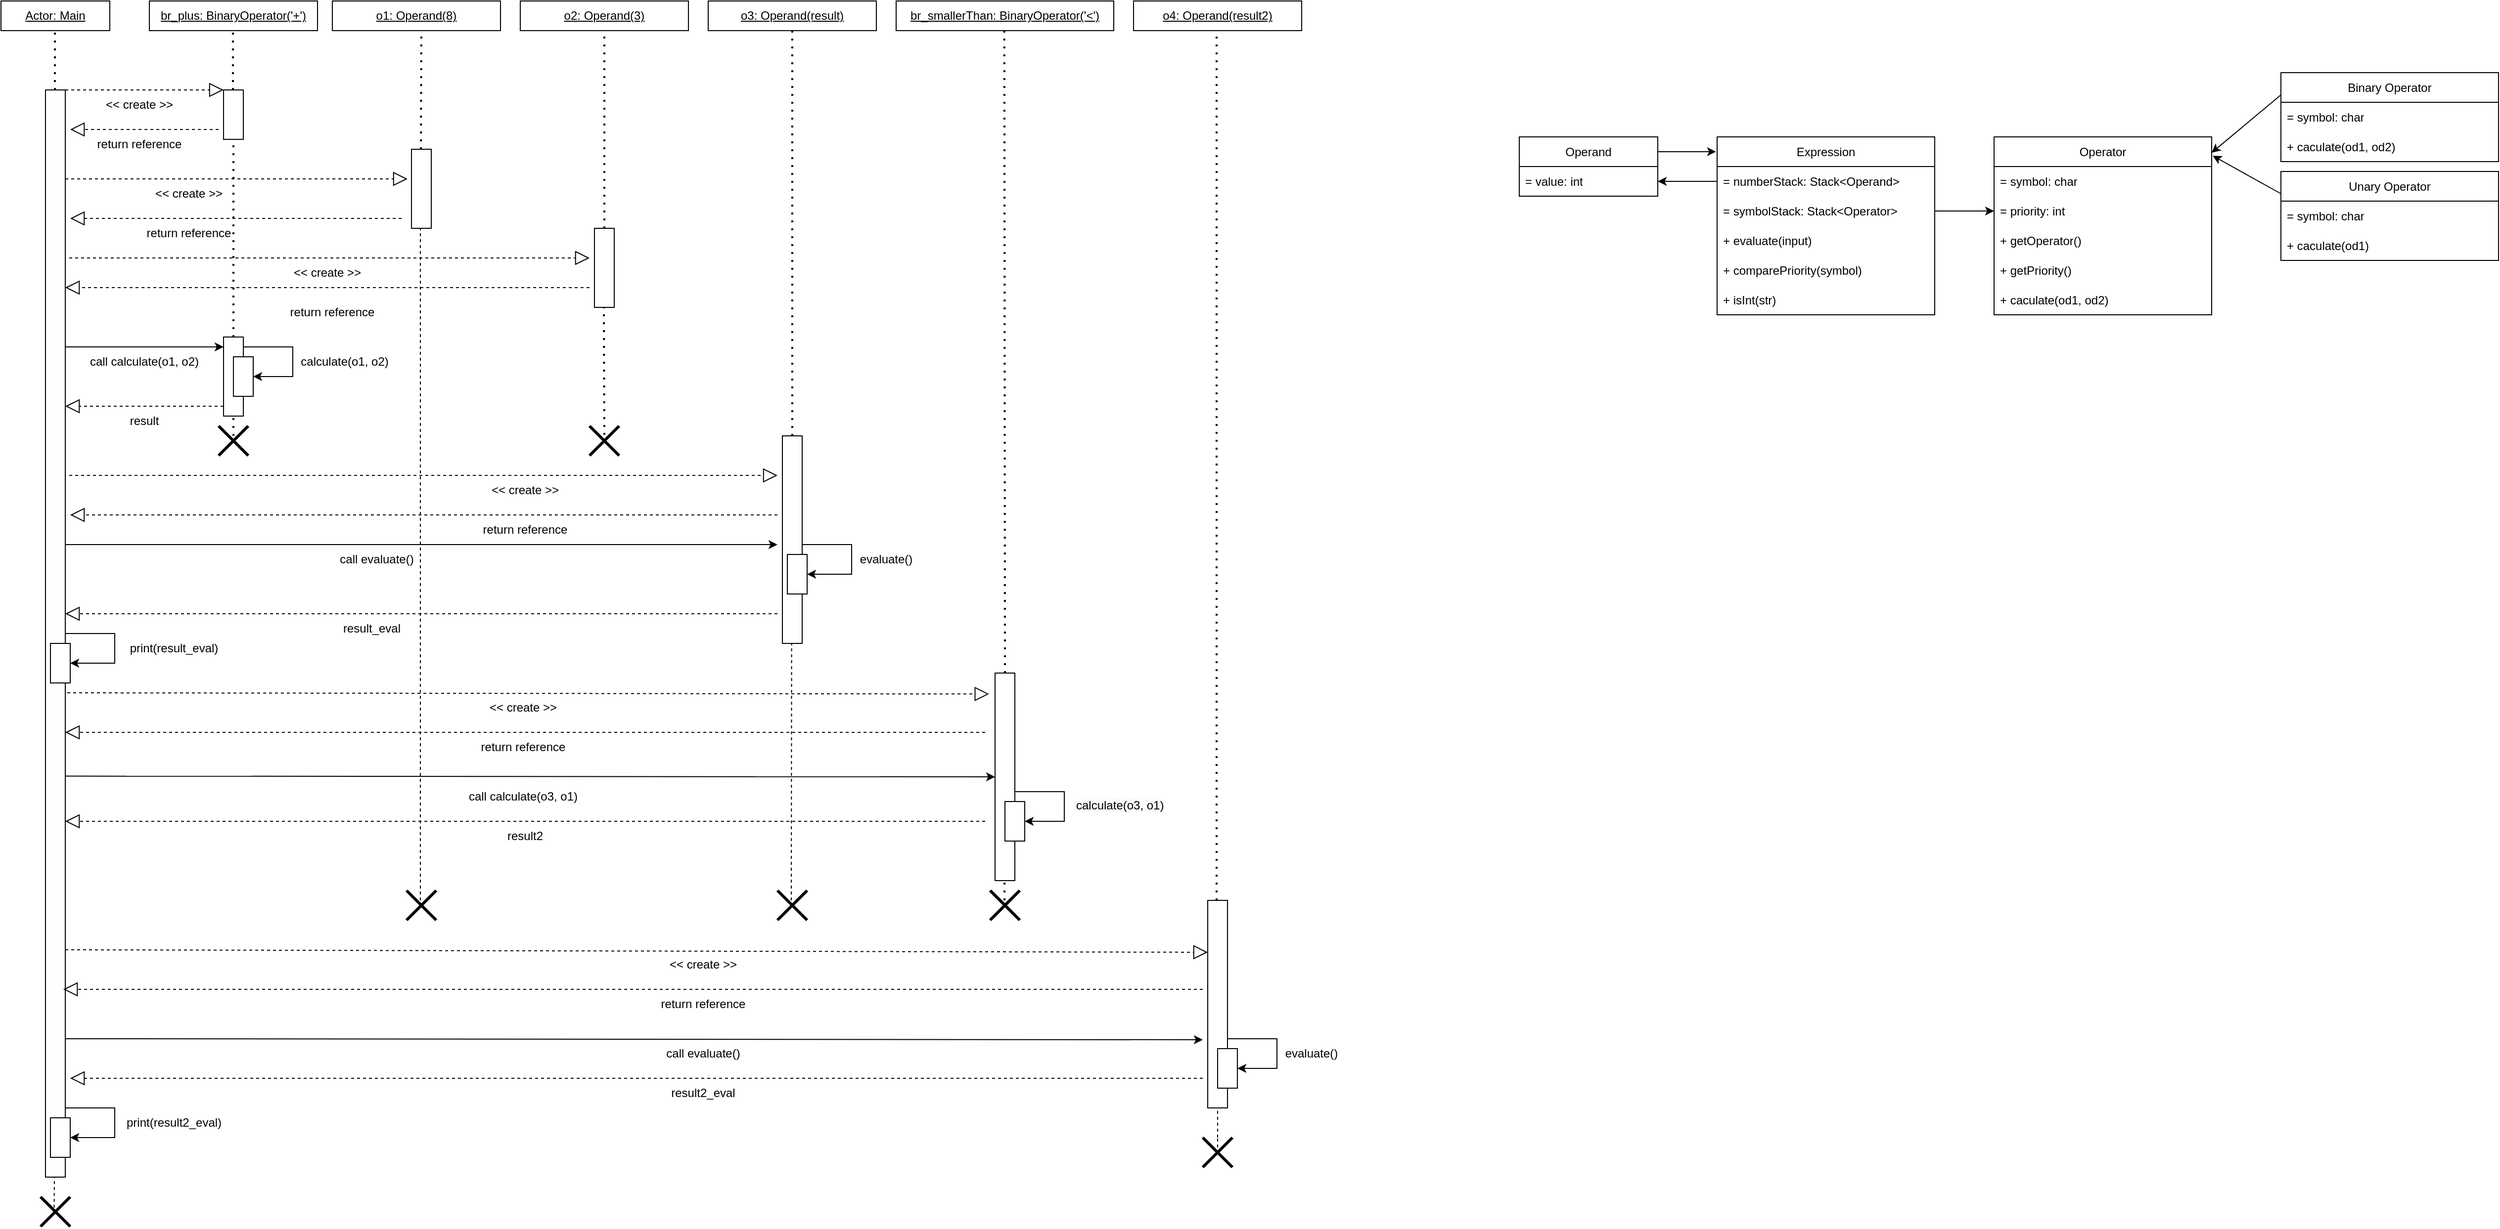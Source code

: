<mxfile version="24.0.7" type="github">
  <diagram name="Page-1" id="vXKkPyih3UfHTyLI20uD">
    <mxGraphModel dx="1468" dy="985" grid="1" gridSize="10" guides="1" tooltips="1" connect="1" arrows="1" fold="1" page="1" pageScale="1" pageWidth="850" pageHeight="1100" math="0" shadow="0">
      <root>
        <mxCell id="0" />
        <mxCell id="1" parent="0" />
        <mxCell id="mRo3J8Dy_MVgOtisb3jq-1" value="" style="rounded=0;whiteSpace=wrap;html=1;" parent="1" vertex="1">
          <mxGeometry x="90" y="190" width="20" height="1100" as="geometry" />
        </mxCell>
        <mxCell id="mRo3J8Dy_MVgOtisb3jq-2" value="" style="endArrow=block;dashed=1;endFill=0;endSize=12;html=1;rounded=0;" parent="1" edge="1">
          <mxGeometry width="160" relative="1" as="geometry">
            <mxPoint x="110" y="190" as="sourcePoint" />
            <mxPoint x="270" y="190" as="targetPoint" />
          </mxGeometry>
        </mxCell>
        <mxCell id="mRo3J8Dy_MVgOtisb3jq-3" value="&amp;lt;&amp;lt; create &amp;gt;&amp;gt;" style="text;html=1;align=center;verticalAlign=middle;whiteSpace=wrap;rounded=0;" parent="1" vertex="1">
          <mxGeometry x="140" y="190" width="90" height="30" as="geometry" />
        </mxCell>
        <mxCell id="mRo3J8Dy_MVgOtisb3jq-4" value="" style="rounded=0;whiteSpace=wrap;html=1;" parent="1" vertex="1">
          <mxGeometry x="270" y="190" width="20" height="50" as="geometry" />
        </mxCell>
        <mxCell id="mRo3J8Dy_MVgOtisb3jq-5" value="" style="endArrow=none;dashed=1;html=1;dashPattern=1 3;strokeWidth=2;rounded=0;" parent="1" edge="1">
          <mxGeometry width="50" height="50" relative="1" as="geometry">
            <mxPoint x="279.5" y="190" as="sourcePoint" />
            <mxPoint x="279.5" y="130" as="targetPoint" />
          </mxGeometry>
        </mxCell>
        <mxCell id="mRo3J8Dy_MVgOtisb3jq-6" value="&lt;u&gt;br_plus: BinaryOperator(&#39;+&#39;)&lt;/u&gt;" style="rounded=0;whiteSpace=wrap;html=1;" parent="1" vertex="1">
          <mxGeometry x="195" y="100" width="170" height="30" as="geometry" />
        </mxCell>
        <mxCell id="mRo3J8Dy_MVgOtisb3jq-7" value="" style="endArrow=block;dashed=1;endFill=0;endSize=12;html=1;rounded=0;entryX=-0.2;entryY=0.375;entryDx=0;entryDy=0;entryPerimeter=0;" parent="1" target="mRo3J8Dy_MVgOtisb3jq-9" edge="1">
          <mxGeometry width="160" relative="1" as="geometry">
            <mxPoint x="110" y="280" as="sourcePoint" />
            <mxPoint x="450" y="280.2" as="targetPoint" />
          </mxGeometry>
        </mxCell>
        <mxCell id="mRo3J8Dy_MVgOtisb3jq-8" value="&amp;lt;&amp;lt; create &amp;gt;&amp;gt;" style="text;html=1;align=center;verticalAlign=middle;whiteSpace=wrap;rounded=0;" parent="1" vertex="1">
          <mxGeometry x="190" y="280" width="90" height="30" as="geometry" />
        </mxCell>
        <mxCell id="mRo3J8Dy_MVgOtisb3jq-9" value="" style="rounded=0;whiteSpace=wrap;html=1;" parent="1" vertex="1">
          <mxGeometry x="460" y="250" width="20" height="80" as="geometry" />
        </mxCell>
        <mxCell id="mRo3J8Dy_MVgOtisb3jq-10" value="" style="endArrow=none;dashed=1;html=1;dashPattern=1 3;strokeWidth=2;rounded=0;" parent="1" edge="1">
          <mxGeometry width="50" height="50" relative="1" as="geometry">
            <mxPoint x="469.5" y="250" as="sourcePoint" />
            <mxPoint x="470" y="130" as="targetPoint" />
          </mxGeometry>
        </mxCell>
        <mxCell id="mRo3J8Dy_MVgOtisb3jq-11" value="&lt;u&gt;o1: Operand(8)&lt;/u&gt;" style="rounded=0;whiteSpace=wrap;html=1;" parent="1" vertex="1">
          <mxGeometry x="380" y="100" width="170" height="30" as="geometry" />
        </mxCell>
        <mxCell id="mRo3J8Dy_MVgOtisb3jq-12" value="" style="rounded=0;whiteSpace=wrap;html=1;" parent="1" vertex="1">
          <mxGeometry x="645" y="330" width="20" height="80" as="geometry" />
        </mxCell>
        <mxCell id="mRo3J8Dy_MVgOtisb3jq-13" value="" style="endArrow=none;dashed=1;html=1;dashPattern=1 3;strokeWidth=2;rounded=0;exitX=0.5;exitY=0;exitDx=0;exitDy=0;" parent="1" source="mRo3J8Dy_MVgOtisb3jq-12" edge="1">
          <mxGeometry width="50" height="50" relative="1" as="geometry">
            <mxPoint x="654.5" y="250" as="sourcePoint" />
            <mxPoint x="655" y="130" as="targetPoint" />
          </mxGeometry>
        </mxCell>
        <mxCell id="mRo3J8Dy_MVgOtisb3jq-14" value="&lt;u&gt;o2: Operand(3)&lt;/u&gt;" style="rounded=0;whiteSpace=wrap;html=1;" parent="1" vertex="1">
          <mxGeometry x="570" y="100" width="170" height="30" as="geometry" />
        </mxCell>
        <mxCell id="mRo3J8Dy_MVgOtisb3jq-15" value="&amp;lt;&amp;lt; create &amp;gt;&amp;gt;" style="text;html=1;align=center;verticalAlign=middle;whiteSpace=wrap;rounded=0;" parent="1" vertex="1">
          <mxGeometry x="330" y="360" width="90" height="30" as="geometry" />
        </mxCell>
        <mxCell id="mRo3J8Dy_MVgOtisb3jq-16" value="" style="endArrow=none;dashed=1;html=1;dashPattern=1 3;strokeWidth=2;rounded=0;entryX=0.5;entryY=1;entryDx=0;entryDy=0;" parent="1" target="mRo3J8Dy_MVgOtisb3jq-4" edge="1">
          <mxGeometry width="50" height="50" relative="1" as="geometry">
            <mxPoint x="280" y="440" as="sourcePoint" />
            <mxPoint x="280" y="500" as="targetPoint" />
          </mxGeometry>
        </mxCell>
        <mxCell id="mRo3J8Dy_MVgOtisb3jq-17" value="" style="rounded=0;whiteSpace=wrap;html=1;" parent="1" vertex="1">
          <mxGeometry x="270" y="440" width="20" height="80" as="geometry" />
        </mxCell>
        <mxCell id="mRo3J8Dy_MVgOtisb3jq-18" value="" style="endArrow=classic;html=1;rounded=0;entryX=0;entryY=0.125;entryDx=0;entryDy=0;entryPerimeter=0;" parent="1" target="mRo3J8Dy_MVgOtisb3jq-17" edge="1">
          <mxGeometry width="50" height="50" relative="1" as="geometry">
            <mxPoint x="110" y="450" as="sourcePoint" />
            <mxPoint x="160" y="400" as="targetPoint" />
          </mxGeometry>
        </mxCell>
        <mxCell id="mRo3J8Dy_MVgOtisb3jq-19" value="call calculate(o1, o2)" style="text;html=1;align=center;verticalAlign=middle;whiteSpace=wrap;rounded=0;" parent="1" vertex="1">
          <mxGeometry x="130" y="450" width="120" height="30" as="geometry" />
        </mxCell>
        <mxCell id="mRo3J8Dy_MVgOtisb3jq-20" value="" style="endArrow=block;dashed=1;endFill=0;endSize=12;html=1;rounded=0;" parent="1" edge="1">
          <mxGeometry width="160" relative="1" as="geometry">
            <mxPoint x="270" y="510" as="sourcePoint" />
            <mxPoint x="110" y="510" as="targetPoint" />
          </mxGeometry>
        </mxCell>
        <mxCell id="mRo3J8Dy_MVgOtisb3jq-21" value="result" style="text;html=1;align=center;verticalAlign=middle;whiteSpace=wrap;rounded=0;" parent="1" vertex="1">
          <mxGeometry x="160" y="510" width="60" height="30" as="geometry" />
        </mxCell>
        <mxCell id="mRo3J8Dy_MVgOtisb3jq-22" value="" style="rounded=0;whiteSpace=wrap;html=1;" parent="1" vertex="1">
          <mxGeometry x="835" y="540" width="20" height="210" as="geometry" />
        </mxCell>
        <mxCell id="mRo3J8Dy_MVgOtisb3jq-23" value="" style="endArrow=none;dashed=1;html=1;dashPattern=1 3;strokeWidth=2;rounded=0;exitX=0.5;exitY=0;exitDx=0;exitDy=0;" parent="1" source="mRo3J8Dy_MVgOtisb3jq-22" edge="1">
          <mxGeometry width="50" height="50" relative="1" as="geometry">
            <mxPoint x="844.5" y="250" as="sourcePoint" />
            <mxPoint x="845" y="130" as="targetPoint" />
          </mxGeometry>
        </mxCell>
        <mxCell id="mRo3J8Dy_MVgOtisb3jq-24" value="&lt;u&gt;o3: Operand(result)&lt;/u&gt;" style="rounded=0;whiteSpace=wrap;html=1;" parent="1" vertex="1">
          <mxGeometry x="760" y="100" width="170" height="30" as="geometry" />
        </mxCell>
        <mxCell id="mRo3J8Dy_MVgOtisb3jq-25" value="&amp;lt;&amp;lt; create &amp;gt;&amp;gt;" style="text;html=1;align=center;verticalAlign=middle;whiteSpace=wrap;rounded=0;" parent="1" vertex="1">
          <mxGeometry x="530" y="580" width="90" height="30" as="geometry" />
        </mxCell>
        <mxCell id="mRo3J8Dy_MVgOtisb3jq-26" value="" style="endArrow=none;dashed=1;html=1;dashPattern=1 3;strokeWidth=2;rounded=0;" parent="1" edge="1">
          <mxGeometry width="50" height="50" relative="1" as="geometry">
            <mxPoint x="280" y="540" as="sourcePoint" />
            <mxPoint x="280" y="520" as="targetPoint" />
          </mxGeometry>
        </mxCell>
        <mxCell id="mRo3J8Dy_MVgOtisb3jq-27" value="" style="shape=umlDestroy;whiteSpace=wrap;html=1;strokeWidth=3;targetShapes=umlLifeline;" parent="1" vertex="1">
          <mxGeometry x="265" y="530" width="30" height="30" as="geometry" />
        </mxCell>
        <mxCell id="mRo3J8Dy_MVgOtisb3jq-28" value="" style="shape=umlDestroy;whiteSpace=wrap;html=1;strokeWidth=3;targetShapes=umlLifeline;" parent="1" vertex="1">
          <mxGeometry x="640" y="530" width="30" height="30" as="geometry" />
        </mxCell>
        <mxCell id="mRo3J8Dy_MVgOtisb3jq-29" value="" style="endArrow=none;dashed=1;html=1;dashPattern=1 3;strokeWidth=2;rounded=0;exitX=0.5;exitY=0.3;exitDx=0;exitDy=0;exitPerimeter=0;" parent="1" source="mRo3J8Dy_MVgOtisb3jq-28" edge="1">
          <mxGeometry width="50" height="50" relative="1" as="geometry">
            <mxPoint x="654.5" y="490" as="sourcePoint" />
            <mxPoint x="654.5" y="410" as="targetPoint" />
          </mxGeometry>
        </mxCell>
        <mxCell id="mRo3J8Dy_MVgOtisb3jq-30" value="" style="endArrow=block;dashed=1;endFill=0;endSize=12;html=1;rounded=0;" parent="1" edge="1">
          <mxGeometry width="160" relative="1" as="geometry">
            <mxPoint x="114" y="360" as="sourcePoint" />
            <mxPoint x="640" y="360" as="targetPoint" />
          </mxGeometry>
        </mxCell>
        <mxCell id="mRo3J8Dy_MVgOtisb3jq-31" value="" style="endArrow=block;dashed=1;endFill=0;endSize=12;html=1;rounded=0;" parent="1" edge="1">
          <mxGeometry width="160" relative="1" as="geometry">
            <mxPoint x="114" y="580" as="sourcePoint" />
            <mxPoint x="830" y="580" as="targetPoint" />
          </mxGeometry>
        </mxCell>
        <mxCell id="mRo3J8Dy_MVgOtisb3jq-32" value="" style="endArrow=classic;html=1;rounded=0;" parent="1" edge="1">
          <mxGeometry width="50" height="50" relative="1" as="geometry">
            <mxPoint x="110" y="650" as="sourcePoint" />
            <mxPoint x="830" y="650" as="targetPoint" />
          </mxGeometry>
        </mxCell>
        <mxCell id="mRo3J8Dy_MVgOtisb3jq-33" value="call evaluate()" style="text;html=1;align=center;verticalAlign=middle;whiteSpace=wrap;rounded=0;" parent="1" vertex="1">
          <mxGeometry x="385" y="650" width="80" height="30" as="geometry" />
        </mxCell>
        <mxCell id="mRo3J8Dy_MVgOtisb3jq-34" value="" style="endArrow=block;dashed=1;endFill=0;endSize=12;html=1;rounded=0;" parent="1" edge="1">
          <mxGeometry width="160" relative="1" as="geometry">
            <mxPoint x="830" y="720" as="sourcePoint" />
            <mxPoint x="110" y="720" as="targetPoint" />
          </mxGeometry>
        </mxCell>
        <mxCell id="mRo3J8Dy_MVgOtisb3jq-35" value="result_eval" style="text;html=1;align=center;verticalAlign=middle;whiteSpace=wrap;rounded=0;" parent="1" vertex="1">
          <mxGeometry x="390" y="720" width="60" height="30" as="geometry" />
        </mxCell>
        <mxCell id="mRo3J8Dy_MVgOtisb3jq-36" value="" style="endArrow=none;dashed=1;html=1;dashPattern=1 3;strokeWidth=2;rounded=0;" parent="1" edge="1">
          <mxGeometry width="50" height="50" relative="1" as="geometry">
            <mxPoint x="99.5" y="190" as="sourcePoint" />
            <mxPoint x="99.5" y="130" as="targetPoint" />
          </mxGeometry>
        </mxCell>
        <mxCell id="mRo3J8Dy_MVgOtisb3jq-37" value="&lt;u&gt;Actor: Main&lt;/u&gt;" style="rounded=0;whiteSpace=wrap;html=1;" parent="1" vertex="1">
          <mxGeometry x="45" y="100" width="110" height="30" as="geometry" />
        </mxCell>
        <mxCell id="mRo3J8Dy_MVgOtisb3jq-38" value="" style="endArrow=block;dashed=1;endFill=0;endSize=12;html=1;rounded=0;" parent="1" edge="1">
          <mxGeometry width="160" relative="1" as="geometry">
            <mxPoint x="265" y="230" as="sourcePoint" />
            <mxPoint x="115" y="230" as="targetPoint" />
          </mxGeometry>
        </mxCell>
        <mxCell id="mRo3J8Dy_MVgOtisb3jq-39" value="" style="endArrow=block;dashed=1;endFill=0;endSize=12;html=1;rounded=0;" parent="1" edge="1">
          <mxGeometry width="160" relative="1" as="geometry">
            <mxPoint x="450" y="320" as="sourcePoint" />
            <mxPoint x="115" y="320" as="targetPoint" />
          </mxGeometry>
        </mxCell>
        <mxCell id="mRo3J8Dy_MVgOtisb3jq-40" value="" style="endArrow=block;dashed=1;endFill=0;endSize=12;html=1;rounded=0;" parent="1" edge="1">
          <mxGeometry width="160" relative="1" as="geometry">
            <mxPoint x="640" y="390" as="sourcePoint" />
            <mxPoint x="110" y="390" as="targetPoint" />
          </mxGeometry>
        </mxCell>
        <mxCell id="mRo3J8Dy_MVgOtisb3jq-41" value="return reference" style="text;html=1;strokeColor=none;fillColor=none;align=center;verticalAlign=middle;whiteSpace=wrap;rounded=0;" parent="1" vertex="1">
          <mxGeometry x="140" y="230" width="90" height="30" as="geometry" />
        </mxCell>
        <mxCell id="mRo3J8Dy_MVgOtisb3jq-42" value="return reference" style="text;html=1;strokeColor=none;fillColor=none;align=center;verticalAlign=middle;whiteSpace=wrap;rounded=0;" parent="1" vertex="1">
          <mxGeometry x="190" y="320" width="90" height="30" as="geometry" />
        </mxCell>
        <mxCell id="mRo3J8Dy_MVgOtisb3jq-43" value="return reference" style="text;html=1;strokeColor=none;fillColor=none;align=center;verticalAlign=middle;whiteSpace=wrap;rounded=0;" parent="1" vertex="1">
          <mxGeometry x="335" y="400" width="90" height="30" as="geometry" />
        </mxCell>
        <mxCell id="mRo3J8Dy_MVgOtisb3jq-44" value="" style="endArrow=block;dashed=1;endFill=0;endSize=12;html=1;rounded=0;" parent="1" edge="1">
          <mxGeometry width="160" relative="1" as="geometry">
            <mxPoint x="830" y="620" as="sourcePoint" />
            <mxPoint x="115" y="620" as="targetPoint" />
          </mxGeometry>
        </mxCell>
        <mxCell id="mRo3J8Dy_MVgOtisb3jq-45" value="return reference" style="text;html=1;strokeColor=none;fillColor=none;align=center;verticalAlign=middle;whiteSpace=wrap;rounded=0;" parent="1" vertex="1">
          <mxGeometry x="530" y="620" width="90" height="30" as="geometry" />
        </mxCell>
        <mxCell id="mRo3J8Dy_MVgOtisb3jq-46" value="Expression" style="swimlane;fontStyle=0;childLayout=stackLayout;horizontal=1;startSize=30;horizontalStack=0;resizeParent=1;resizeParentMax=0;resizeLast=0;collapsible=1;marginBottom=0;whiteSpace=wrap;html=1;" parent="1" vertex="1">
          <mxGeometry x="1780" y="237.5" width="220" height="180" as="geometry" />
        </mxCell>
        <mxCell id="mRo3J8Dy_MVgOtisb3jq-47" value="= numberStack: Stack&amp;lt;Operand&amp;gt;" style="text;strokeColor=none;fillColor=none;align=left;verticalAlign=middle;spacingLeft=4;spacingRight=4;overflow=hidden;points=[[0,0.5],[1,0.5]];portConstraint=eastwest;rotatable=0;whiteSpace=wrap;html=1;" parent="mRo3J8Dy_MVgOtisb3jq-46" vertex="1">
          <mxGeometry y="30" width="220" height="30" as="geometry" />
        </mxCell>
        <mxCell id="mRo3J8Dy_MVgOtisb3jq-48" value="= symbolStack: Stack&amp;lt;Operator&amp;gt;" style="text;strokeColor=none;fillColor=none;align=left;verticalAlign=middle;spacingLeft=4;spacingRight=4;overflow=hidden;points=[[0,0.5],[1,0.5]];portConstraint=eastwest;rotatable=0;whiteSpace=wrap;html=1;" parent="mRo3J8Dy_MVgOtisb3jq-46" vertex="1">
          <mxGeometry y="60" width="220" height="30" as="geometry" />
        </mxCell>
        <mxCell id="mRo3J8Dy_MVgOtisb3jq-49" value="+ evaluate(input)" style="text;strokeColor=none;fillColor=none;align=left;verticalAlign=middle;spacingLeft=4;spacingRight=4;overflow=hidden;points=[[0,0.5],[1,0.5]];portConstraint=eastwest;rotatable=0;whiteSpace=wrap;html=1;" parent="mRo3J8Dy_MVgOtisb3jq-46" vertex="1">
          <mxGeometry y="90" width="220" height="30" as="geometry" />
        </mxCell>
        <mxCell id="mRo3J8Dy_MVgOtisb3jq-50" value="+&amp;nbsp;comparePriority(symbol)" style="text;strokeColor=none;fillColor=none;align=left;verticalAlign=middle;spacingLeft=4;spacingRight=4;overflow=hidden;points=[[0,0.5],[1,0.5]];portConstraint=eastwest;rotatable=0;whiteSpace=wrap;html=1;" parent="mRo3J8Dy_MVgOtisb3jq-46" vertex="1">
          <mxGeometry y="120" width="220" height="30" as="geometry" />
        </mxCell>
        <mxCell id="mRo3J8Dy_MVgOtisb3jq-51" value="+&amp;nbsp;isInt(str)" style="text;strokeColor=none;fillColor=none;align=left;verticalAlign=middle;spacingLeft=4;spacingRight=4;overflow=hidden;points=[[0,0.5],[1,0.5]];portConstraint=eastwest;rotatable=0;whiteSpace=wrap;html=1;" parent="mRo3J8Dy_MVgOtisb3jq-46" vertex="1">
          <mxGeometry y="150" width="220" height="30" as="geometry" />
        </mxCell>
        <mxCell id="mRo3J8Dy_MVgOtisb3jq-52" value="Operand" style="swimlane;fontStyle=0;childLayout=stackLayout;horizontal=1;startSize=30;horizontalStack=0;resizeParent=1;resizeParentMax=0;resizeLast=0;collapsible=1;marginBottom=0;whiteSpace=wrap;html=1;" parent="1" vertex="1">
          <mxGeometry x="1580" y="237.5" width="140" height="60" as="geometry" />
        </mxCell>
        <mxCell id="mRo3J8Dy_MVgOtisb3jq-53" value="= value: int" style="text;strokeColor=none;fillColor=none;align=left;verticalAlign=middle;spacingLeft=4;spacingRight=4;overflow=hidden;points=[[0,0.5],[1,0.5]];portConstraint=eastwest;rotatable=0;whiteSpace=wrap;html=1;" parent="mRo3J8Dy_MVgOtisb3jq-52" vertex="1">
          <mxGeometry y="30" width="140" height="30" as="geometry" />
        </mxCell>
        <mxCell id="mRo3J8Dy_MVgOtisb3jq-54" style="edgeStyle=orthogonalEdgeStyle;rounded=0;orthogonalLoop=1;jettySize=auto;html=1;exitX=1;exitY=0.25;exitDx=0;exitDy=0;entryX=-0.005;entryY=0.083;entryDx=0;entryDy=0;entryPerimeter=0;" parent="1" source="mRo3J8Dy_MVgOtisb3jq-52" target="mRo3J8Dy_MVgOtisb3jq-46" edge="1">
          <mxGeometry relative="1" as="geometry" />
        </mxCell>
        <mxCell id="mRo3J8Dy_MVgOtisb3jq-55" style="edgeStyle=none;rounded=0;orthogonalLoop=1;jettySize=auto;html=1;exitX=0;exitY=0.5;exitDx=0;exitDy=0;entryX=1;entryY=0.5;entryDx=0;entryDy=0;" parent="1" source="mRo3J8Dy_MVgOtisb3jq-47" target="mRo3J8Dy_MVgOtisb3jq-53" edge="1">
          <mxGeometry relative="1" as="geometry" />
        </mxCell>
        <mxCell id="mRo3J8Dy_MVgOtisb3jq-56" value="Operator" style="swimlane;fontStyle=0;childLayout=stackLayout;horizontal=1;startSize=30;horizontalStack=0;resizeParent=1;resizeParentMax=0;resizeLast=0;collapsible=1;marginBottom=0;whiteSpace=wrap;html=1;" parent="1" vertex="1">
          <mxGeometry x="2060" y="237.5" width="220" height="180" as="geometry" />
        </mxCell>
        <mxCell id="mRo3J8Dy_MVgOtisb3jq-57" value="= symbol: char" style="text;strokeColor=none;fillColor=none;align=left;verticalAlign=middle;spacingLeft=4;spacingRight=4;overflow=hidden;points=[[0,0.5],[1,0.5]];portConstraint=eastwest;rotatable=0;whiteSpace=wrap;html=1;" parent="mRo3J8Dy_MVgOtisb3jq-56" vertex="1">
          <mxGeometry y="30" width="220" height="30" as="geometry" />
        </mxCell>
        <mxCell id="mRo3J8Dy_MVgOtisb3jq-58" value="= priority: int" style="text;strokeColor=none;fillColor=none;align=left;verticalAlign=middle;spacingLeft=4;spacingRight=4;overflow=hidden;points=[[0,0.5],[1,0.5]];portConstraint=eastwest;rotatable=0;whiteSpace=wrap;html=1;" parent="mRo3J8Dy_MVgOtisb3jq-56" vertex="1">
          <mxGeometry y="60" width="220" height="30" as="geometry" />
        </mxCell>
        <mxCell id="mRo3J8Dy_MVgOtisb3jq-59" value="+ getOperator()" style="text;strokeColor=none;fillColor=none;align=left;verticalAlign=middle;spacingLeft=4;spacingRight=4;overflow=hidden;points=[[0,0.5],[1,0.5]];portConstraint=eastwest;rotatable=0;whiteSpace=wrap;html=1;" parent="mRo3J8Dy_MVgOtisb3jq-56" vertex="1">
          <mxGeometry y="90" width="220" height="30" as="geometry" />
        </mxCell>
        <mxCell id="mRo3J8Dy_MVgOtisb3jq-60" value="+&amp;nbsp;getPriority()" style="text;strokeColor=none;fillColor=none;align=left;verticalAlign=middle;spacingLeft=4;spacingRight=4;overflow=hidden;points=[[0,0.5],[1,0.5]];portConstraint=eastwest;rotatable=0;whiteSpace=wrap;html=1;" parent="mRo3J8Dy_MVgOtisb3jq-56" vertex="1">
          <mxGeometry y="120" width="220" height="30" as="geometry" />
        </mxCell>
        <mxCell id="mRo3J8Dy_MVgOtisb3jq-61" value="+&amp;nbsp;caculate(od1, od2)" style="text;strokeColor=none;fillColor=none;align=left;verticalAlign=middle;spacingLeft=4;spacingRight=4;overflow=hidden;points=[[0,0.5],[1,0.5]];portConstraint=eastwest;rotatable=0;whiteSpace=wrap;html=1;" parent="mRo3J8Dy_MVgOtisb3jq-56" vertex="1">
          <mxGeometry y="150" width="220" height="30" as="geometry" />
        </mxCell>
        <mxCell id="mRo3J8Dy_MVgOtisb3jq-62" style="edgeStyle=none;rounded=0;orthogonalLoop=1;jettySize=auto;html=1;exitX=1;exitY=0.5;exitDx=0;exitDy=0;entryX=0;entryY=0.5;entryDx=0;entryDy=0;" parent="1" source="mRo3J8Dy_MVgOtisb3jq-48" target="mRo3J8Dy_MVgOtisb3jq-58" edge="1">
          <mxGeometry relative="1" as="geometry" />
        </mxCell>
        <mxCell id="mRo3J8Dy_MVgOtisb3jq-63" value="Binary Operator" style="swimlane;fontStyle=0;childLayout=stackLayout;horizontal=1;startSize=30;horizontalStack=0;resizeParent=1;resizeParentMax=0;resizeLast=0;collapsible=1;marginBottom=0;whiteSpace=wrap;html=1;" parent="1" vertex="1">
          <mxGeometry x="2350" y="172.5" width="220" height="90" as="geometry" />
        </mxCell>
        <mxCell id="mRo3J8Dy_MVgOtisb3jq-64" value="= symbol: char" style="text;strokeColor=none;fillColor=none;align=left;verticalAlign=middle;spacingLeft=4;spacingRight=4;overflow=hidden;points=[[0,0.5],[1,0.5]];portConstraint=eastwest;rotatable=0;whiteSpace=wrap;html=1;" parent="mRo3J8Dy_MVgOtisb3jq-63" vertex="1">
          <mxGeometry y="30" width="220" height="30" as="geometry" />
        </mxCell>
        <mxCell id="mRo3J8Dy_MVgOtisb3jq-65" value="+&amp;nbsp;caculate(od1, od2)" style="text;strokeColor=none;fillColor=none;align=left;verticalAlign=middle;spacingLeft=4;spacingRight=4;overflow=hidden;points=[[0,0.5],[1,0.5]];portConstraint=eastwest;rotatable=0;whiteSpace=wrap;html=1;" parent="mRo3J8Dy_MVgOtisb3jq-63" vertex="1">
          <mxGeometry y="60" width="220" height="30" as="geometry" />
        </mxCell>
        <mxCell id="mRo3J8Dy_MVgOtisb3jq-66" value="Unary Operator" style="swimlane;fontStyle=0;childLayout=stackLayout;horizontal=1;startSize=30;horizontalStack=0;resizeParent=1;resizeParentMax=0;resizeLast=0;collapsible=1;marginBottom=0;whiteSpace=wrap;html=1;" parent="1" vertex="1">
          <mxGeometry x="2350" y="272.5" width="220" height="90" as="geometry" />
        </mxCell>
        <mxCell id="mRo3J8Dy_MVgOtisb3jq-67" value="= symbol: char" style="text;strokeColor=none;fillColor=none;align=left;verticalAlign=middle;spacingLeft=4;spacingRight=4;overflow=hidden;points=[[0,0.5],[1,0.5]];portConstraint=eastwest;rotatable=0;whiteSpace=wrap;html=1;" parent="mRo3J8Dy_MVgOtisb3jq-66" vertex="1">
          <mxGeometry y="30" width="220" height="30" as="geometry" />
        </mxCell>
        <mxCell id="mRo3J8Dy_MVgOtisb3jq-68" value="+&amp;nbsp;caculate(od1)" style="text;strokeColor=none;fillColor=none;align=left;verticalAlign=middle;spacingLeft=4;spacingRight=4;overflow=hidden;points=[[0,0.5],[1,0.5]];portConstraint=eastwest;rotatable=0;whiteSpace=wrap;html=1;" parent="mRo3J8Dy_MVgOtisb3jq-66" vertex="1">
          <mxGeometry y="60" width="220" height="30" as="geometry" />
        </mxCell>
        <mxCell id="mRo3J8Dy_MVgOtisb3jq-69" style="edgeStyle=none;rounded=0;orthogonalLoop=1;jettySize=auto;html=1;exitX=0;exitY=0.25;exitDx=0;exitDy=0;entryX=1.005;entryY=0.106;entryDx=0;entryDy=0;entryPerimeter=0;" parent="1" source="mRo3J8Dy_MVgOtisb3jq-66" target="mRo3J8Dy_MVgOtisb3jq-56" edge="1">
          <mxGeometry relative="1" as="geometry" />
        </mxCell>
        <mxCell id="mRo3J8Dy_MVgOtisb3jq-70" style="edgeStyle=none;rounded=0;orthogonalLoop=1;jettySize=auto;html=1;exitX=0;exitY=0.25;exitDx=0;exitDy=0;entryX=1;entryY=0.089;entryDx=0;entryDy=0;entryPerimeter=0;" parent="1" source="mRo3J8Dy_MVgOtisb3jq-63" target="mRo3J8Dy_MVgOtisb3jq-56" edge="1">
          <mxGeometry relative="1" as="geometry" />
        </mxCell>
        <mxCell id="mRo3J8Dy_MVgOtisb3jq-71" value="&lt;u&gt;br_smallerThan: BinaryOperator(&#39;&amp;lt;&#39;)&lt;/u&gt;" style="rounded=0;whiteSpace=wrap;html=1;" parent="1" vertex="1">
          <mxGeometry x="950" y="100" width="220" height="30" as="geometry" />
        </mxCell>
        <mxCell id="mRo3J8Dy_MVgOtisb3jq-72" value="" style="endArrow=none;dashed=1;html=1;dashPattern=1 3;strokeWidth=2;rounded=0;" parent="1" edge="1">
          <mxGeometry width="50" height="50" relative="1" as="geometry">
            <mxPoint x="1060" y="780" as="sourcePoint" />
            <mxPoint x="1059.38" y="130" as="targetPoint" />
          </mxGeometry>
        </mxCell>
        <mxCell id="mRo3J8Dy_MVgOtisb3jq-73" value="" style="rounded=0;whiteSpace=wrap;html=1;" parent="1" vertex="1">
          <mxGeometry x="1050" y="780" width="20" height="210" as="geometry" />
        </mxCell>
        <mxCell id="mRo3J8Dy_MVgOtisb3jq-74" value="&amp;lt;&amp;lt; create &amp;gt;&amp;gt;" style="text;html=1;align=center;verticalAlign=middle;whiteSpace=wrap;rounded=0;" parent="1" vertex="1">
          <mxGeometry x="528" y="800" width="90" height="30" as="geometry" />
        </mxCell>
        <mxCell id="mRo3J8Dy_MVgOtisb3jq-75" value="" style="endArrow=block;dashed=1;endFill=0;endSize=12;html=1;rounded=0;entryX=-0.306;entryY=0.101;entryDx=0;entryDy=0;entryPerimeter=0;" parent="1" target="mRo3J8Dy_MVgOtisb3jq-73" edge="1">
          <mxGeometry width="160" relative="1" as="geometry">
            <mxPoint x="112" y="800" as="sourcePoint" />
            <mxPoint x="828" y="800" as="targetPoint" />
          </mxGeometry>
        </mxCell>
        <mxCell id="mRo3J8Dy_MVgOtisb3jq-76" value="" style="rounded=0;whiteSpace=wrap;html=1;" parent="1" vertex="1">
          <mxGeometry x="280" y="460" width="20" height="40" as="geometry" />
        </mxCell>
        <mxCell id="mRo3J8Dy_MVgOtisb3jq-77" value="" style="endArrow=classic;html=1;rounded=0;entryX=1;entryY=0.5;entryDx=0;entryDy=0;" parent="1" target="mRo3J8Dy_MVgOtisb3jq-76" edge="1">
          <mxGeometry width="50" height="50" relative="1" as="geometry">
            <mxPoint x="290" y="450" as="sourcePoint" />
            <mxPoint x="310" y="480" as="targetPoint" />
            <Array as="points">
              <mxPoint x="340" y="450" />
              <mxPoint x="340" y="480" />
            </Array>
          </mxGeometry>
        </mxCell>
        <mxCell id="mRo3J8Dy_MVgOtisb3jq-78" value="calculate(o1, o2)" style="text;html=1;align=center;verticalAlign=middle;whiteSpace=wrap;rounded=0;" parent="1" vertex="1">
          <mxGeometry x="335" y="450" width="115" height="30" as="geometry" />
        </mxCell>
        <mxCell id="mRo3J8Dy_MVgOtisb3jq-81" value="" style="rounded=0;whiteSpace=wrap;html=1;" parent="1" vertex="1">
          <mxGeometry x="840" y="660" width="20" height="40" as="geometry" />
        </mxCell>
        <mxCell id="mRo3J8Dy_MVgOtisb3jq-83" value="" style="endArrow=classic;html=1;rounded=0;" parent="1" edge="1">
          <mxGeometry width="50" height="50" relative="1" as="geometry">
            <mxPoint x="855" y="650" as="sourcePoint" />
            <mxPoint x="860" y="680" as="targetPoint" />
            <Array as="points">
              <mxPoint x="905" y="650" />
              <mxPoint x="905" y="680" />
            </Array>
          </mxGeometry>
        </mxCell>
        <mxCell id="mRo3J8Dy_MVgOtisb3jq-84" value="evaluate()" style="text;html=1;align=center;verticalAlign=middle;whiteSpace=wrap;rounded=0;" parent="1" vertex="1">
          <mxGeometry x="910" y="650" width="60" height="30" as="geometry" />
        </mxCell>
        <mxCell id="i0x0hVk65Gr4H84DX87L-1" value="" style="endArrow=block;dashed=1;endFill=0;endSize=12;html=1;rounded=0;" parent="1" edge="1">
          <mxGeometry width="160" relative="1" as="geometry">
            <mxPoint x="1040" y="840" as="sourcePoint" />
            <mxPoint x="110" y="840" as="targetPoint" />
          </mxGeometry>
        </mxCell>
        <mxCell id="i0x0hVk65Gr4H84DX87L-2" value="return reference" style="text;html=1;strokeColor=none;fillColor=none;align=center;verticalAlign=middle;whiteSpace=wrap;rounded=0;" parent="1" vertex="1">
          <mxGeometry x="528" y="840" width="90" height="30" as="geometry" />
        </mxCell>
        <mxCell id="i0x0hVk65Gr4H84DX87L-4" value="call calculate(o3, o1)" style="text;html=1;align=center;verticalAlign=middle;whiteSpace=wrap;rounded=0;" parent="1" vertex="1">
          <mxGeometry x="513" y="890" width="120" height="30" as="geometry" />
        </mxCell>
        <mxCell id="i0x0hVk65Gr4H84DX87L-5" value="" style="rounded=0;whiteSpace=wrap;html=1;" parent="1" vertex="1">
          <mxGeometry x="1060" y="910" width="20" height="40" as="geometry" />
        </mxCell>
        <mxCell id="i0x0hVk65Gr4H84DX87L-6" value="" style="endArrow=classic;html=1;rounded=0;entryX=1;entryY=0.5;entryDx=0;entryDy=0;" parent="1" edge="1">
          <mxGeometry width="50" height="50" relative="1" as="geometry">
            <mxPoint x="1070" y="900" as="sourcePoint" />
            <mxPoint x="1080" y="930" as="targetPoint" />
            <Array as="points">
              <mxPoint x="1120" y="900" />
              <mxPoint x="1120" y="930" />
            </Array>
          </mxGeometry>
        </mxCell>
        <mxCell id="i0x0hVk65Gr4H84DX87L-7" value="&lt;span style=&quot;color: rgb(0, 0, 0); font-family: Helvetica; font-size: 12px; font-style: normal; font-variant-ligatures: normal; font-variant-caps: normal; font-weight: 400; letter-spacing: normal; orphans: 2; text-align: center; text-indent: 0px; text-transform: none; widows: 2; word-spacing: 0px; -webkit-text-stroke-width: 0px; white-space: normal; background-color: rgb(251, 251, 251); text-decoration-thickness: initial; text-decoration-style: initial; text-decoration-color: initial; display: inline !important; float: none;&quot;&gt;calculate(o3, o1)&lt;/span&gt;" style="text;whiteSpace=wrap;html=1;" parent="1" vertex="1">
          <mxGeometry x="1130" y="900" width="120" height="40" as="geometry" />
        </mxCell>
        <mxCell id="i0x0hVk65Gr4H84DX87L-8" value="" style="endArrow=block;dashed=1;endFill=0;endSize=12;html=1;rounded=0;" parent="1" edge="1">
          <mxGeometry width="160" relative="1" as="geometry">
            <mxPoint x="1040" y="930" as="sourcePoint" />
            <mxPoint x="110" y="930" as="targetPoint" />
          </mxGeometry>
        </mxCell>
        <mxCell id="i0x0hVk65Gr4H84DX87L-9" value="result2" style="text;html=1;align=center;verticalAlign=middle;whiteSpace=wrap;rounded=0;" parent="1" vertex="1">
          <mxGeometry x="545" y="930" width="60" height="30" as="geometry" />
        </mxCell>
        <mxCell id="i0x0hVk65Gr4H84DX87L-11" value="" style="endArrow=classic;html=1;rounded=0;entryX=0;entryY=0.5;entryDx=0;entryDy=0;" parent="1" target="mRo3J8Dy_MVgOtisb3jq-73" edge="1">
          <mxGeometry width="50" height="50" relative="1" as="geometry">
            <mxPoint x="110" y="884.29" as="sourcePoint" />
            <mxPoint x="270" y="884.29" as="targetPoint" />
          </mxGeometry>
        </mxCell>
        <mxCell id="i0x0hVk65Gr4H84DX87L-12" value="" style="endArrow=block;dashed=1;endFill=0;endSize=12;html=1;rounded=0;entryX=0;entryY=0.25;entryDx=0;entryDy=0;" parent="1" target="i0x0hVk65Gr4H84DX87L-17" edge="1">
          <mxGeometry width="160" relative="1" as="geometry">
            <mxPoint x="110" y="1060" as="sourcePoint" />
            <mxPoint x="1042" y="1061" as="targetPoint" />
          </mxGeometry>
        </mxCell>
        <mxCell id="i0x0hVk65Gr4H84DX87L-13" value="" style="endArrow=none;dashed=1;html=1;dashPattern=1 3;strokeWidth=2;rounded=0;" parent="1" edge="1">
          <mxGeometry width="50" height="50" relative="1" as="geometry">
            <mxPoint x="1059.55" y="1010" as="sourcePoint" />
            <mxPoint x="1059.55" y="990" as="targetPoint" />
          </mxGeometry>
        </mxCell>
        <mxCell id="i0x0hVk65Gr4H84DX87L-14" value="" style="shape=umlDestroy;whiteSpace=wrap;html=1;strokeWidth=3;targetShapes=umlLifeline;" parent="1" vertex="1">
          <mxGeometry x="1045" y="1000" width="30" height="30" as="geometry" />
        </mxCell>
        <mxCell id="i0x0hVk65Gr4H84DX87L-15" value="&lt;u&gt;o4: Operand(result2)&lt;/u&gt;" style="rounded=0;whiteSpace=wrap;html=1;" parent="1" vertex="1">
          <mxGeometry x="1190" y="100" width="170" height="30" as="geometry" />
        </mxCell>
        <mxCell id="i0x0hVk65Gr4H84DX87L-16" value="" style="endArrow=none;dashed=1;html=1;dashPattern=1 3;strokeWidth=2;rounded=0;" parent="1" edge="1">
          <mxGeometry width="50" height="50" relative="1" as="geometry">
            <mxPoint x="1274" y="1010" as="sourcePoint" />
            <mxPoint x="1274" y="130" as="targetPoint" />
          </mxGeometry>
        </mxCell>
        <mxCell id="i0x0hVk65Gr4H84DX87L-17" value="" style="rounded=0;whiteSpace=wrap;html=1;" parent="1" vertex="1">
          <mxGeometry x="1265" y="1010" width="20" height="210" as="geometry" />
        </mxCell>
        <mxCell id="i0x0hVk65Gr4H84DX87L-18" value="&amp;lt;&amp;lt; create &amp;gt;&amp;gt;" style="text;html=1;align=center;verticalAlign=middle;whiteSpace=wrap;rounded=0;" parent="1" vertex="1">
          <mxGeometry x="710" y="1060" width="90" height="30" as="geometry" />
        </mxCell>
        <mxCell id="i0x0hVk65Gr4H84DX87L-19" value="" style="endArrow=block;dashed=1;endFill=0;endSize=12;html=1;rounded=0;" parent="1" edge="1">
          <mxGeometry width="160" relative="1" as="geometry">
            <mxPoint x="1260" y="1100" as="sourcePoint" />
            <mxPoint x="108" y="1100" as="targetPoint" />
          </mxGeometry>
        </mxCell>
        <mxCell id="i0x0hVk65Gr4H84DX87L-20" value="return reference" style="text;html=1;strokeColor=none;fillColor=none;align=center;verticalAlign=middle;whiteSpace=wrap;rounded=0;" parent="1" vertex="1">
          <mxGeometry x="710" y="1100" width="90" height="30" as="geometry" />
        </mxCell>
        <mxCell id="i0x0hVk65Gr4H84DX87L-21" value="" style="endArrow=classic;html=1;rounded=0;" parent="1" edge="1">
          <mxGeometry width="50" height="50" relative="1" as="geometry">
            <mxPoint x="110" y="1150" as="sourcePoint" />
            <mxPoint x="1260" y="1151" as="targetPoint" />
          </mxGeometry>
        </mxCell>
        <mxCell id="i0x0hVk65Gr4H84DX87L-22" value="call evaluate()" style="text;html=1;align=center;verticalAlign=middle;whiteSpace=wrap;rounded=0;" parent="1" vertex="1">
          <mxGeometry x="715" y="1150" width="80" height="30" as="geometry" />
        </mxCell>
        <mxCell id="i0x0hVk65Gr4H84DX87L-24" value="" style="rounded=0;whiteSpace=wrap;html=1;" parent="1" vertex="1">
          <mxGeometry x="1275" y="1160" width="20" height="40" as="geometry" />
        </mxCell>
        <mxCell id="i0x0hVk65Gr4H84DX87L-25" value="" style="endArrow=classic;html=1;rounded=0;entryX=1;entryY=0.5;entryDx=0;entryDy=0;" parent="1" edge="1">
          <mxGeometry width="50" height="50" relative="1" as="geometry">
            <mxPoint x="1285" y="1150" as="sourcePoint" />
            <mxPoint x="1295" y="1180" as="targetPoint" />
            <Array as="points">
              <mxPoint x="1335" y="1150" />
              <mxPoint x="1335" y="1180" />
            </Array>
          </mxGeometry>
        </mxCell>
        <mxCell id="i0x0hVk65Gr4H84DX87L-26" value="evaluate()" style="text;html=1;align=center;verticalAlign=middle;whiteSpace=wrap;rounded=0;" parent="1" vertex="1">
          <mxGeometry x="1340" y="1150" width="60" height="30" as="geometry" />
        </mxCell>
        <mxCell id="i0x0hVk65Gr4H84DX87L-27" value="" style="endArrow=block;dashed=1;endFill=0;endSize=12;html=1;rounded=0;" parent="1" edge="1">
          <mxGeometry width="160" relative="1" as="geometry">
            <mxPoint x="1260" y="1190" as="sourcePoint" />
            <mxPoint x="115" y="1190" as="targetPoint" />
          </mxGeometry>
        </mxCell>
        <mxCell id="i0x0hVk65Gr4H84DX87L-28" value="result2_eval" style="text;html=1;align=center;verticalAlign=middle;whiteSpace=wrap;rounded=0;" parent="1" vertex="1">
          <mxGeometry x="725" y="1190" width="60" height="30" as="geometry" />
        </mxCell>
        <mxCell id="i0x0hVk65Gr4H84DX87L-29" value="" style="endArrow=none;dashed=1;html=1;rounded=0;" parent="1" edge="1">
          <mxGeometry width="50" height="50" relative="1" as="geometry">
            <mxPoint x="844" y="1010" as="sourcePoint" />
            <mxPoint x="844.33" y="750" as="targetPoint" />
          </mxGeometry>
        </mxCell>
        <mxCell id="i0x0hVk65Gr4H84DX87L-30" value="" style="shape=umlDestroy;whiteSpace=wrap;html=1;strokeWidth=3;targetShapes=umlLifeline;" parent="1" vertex="1">
          <mxGeometry x="830" y="1000" width="30" height="30" as="geometry" />
        </mxCell>
        <mxCell id="i0x0hVk65Gr4H84DX87L-31" value="" style="endArrow=none;dashed=1;html=1;rounded=0;" parent="1" edge="1">
          <mxGeometry width="50" height="50" relative="1" as="geometry">
            <mxPoint x="469" y="1010" as="sourcePoint" />
            <mxPoint x="469.0" y="330" as="targetPoint" />
          </mxGeometry>
        </mxCell>
        <mxCell id="i0x0hVk65Gr4H84DX87L-32" value="" style="shape=umlDestroy;whiteSpace=wrap;html=1;strokeWidth=3;targetShapes=umlLifeline;" parent="1" vertex="1">
          <mxGeometry x="455" y="1000" width="30" height="30" as="geometry" />
        </mxCell>
        <mxCell id="i0x0hVk65Gr4H84DX87L-33" value="" style="endArrow=none;dashed=1;html=1;rounded=0;exitX=0.456;exitY=0.567;exitDx=0;exitDy=0;exitPerimeter=0;" parent="1" source="i0x0hVk65Gr4H84DX87L-34" edge="1">
          <mxGeometry width="50" height="50" relative="1" as="geometry">
            <mxPoint x="99.33" y="1310" as="sourcePoint" />
            <mxPoint x="99" y="1290" as="targetPoint" />
          </mxGeometry>
        </mxCell>
        <mxCell id="i0x0hVk65Gr4H84DX87L-34" value="" style="shape=umlDestroy;whiteSpace=wrap;html=1;strokeWidth=3;targetShapes=umlLifeline;" parent="1" vertex="1">
          <mxGeometry x="85" y="1310" width="30" height="30" as="geometry" />
        </mxCell>
        <mxCell id="i0x0hVk65Gr4H84DX87L-35" value="" style="endArrow=none;dashed=1;html=1;rounded=0;" parent="1" source="i0x0hVk65Gr4H84DX87L-36" edge="1">
          <mxGeometry width="50" height="50" relative="1" as="geometry">
            <mxPoint x="1275" y="1260" as="sourcePoint" />
            <mxPoint x="1275" y="1220" as="targetPoint" />
          </mxGeometry>
        </mxCell>
        <mxCell id="i0x0hVk65Gr4H84DX87L-37" value="" style="endArrow=none;dashed=1;html=1;rounded=0;" parent="1" target="i0x0hVk65Gr4H84DX87L-36" edge="1">
          <mxGeometry width="50" height="50" relative="1" as="geometry">
            <mxPoint x="1275" y="1260" as="sourcePoint" />
            <mxPoint x="1275" y="1220" as="targetPoint" />
          </mxGeometry>
        </mxCell>
        <mxCell id="i0x0hVk65Gr4H84DX87L-36" value="" style="shape=umlDestroy;whiteSpace=wrap;html=1;strokeWidth=3;targetShapes=umlLifeline;" parent="1" vertex="1">
          <mxGeometry x="1260" y="1250" width="30" height="30" as="geometry" />
        </mxCell>
        <mxCell id="i0x0hVk65Gr4H84DX87L-38" value="" style="rounded=0;whiteSpace=wrap;html=1;" parent="1" vertex="1">
          <mxGeometry x="95" y="750" width="20" height="40" as="geometry" />
        </mxCell>
        <mxCell id="i0x0hVk65Gr4H84DX87L-39" value="" style="endArrow=classic;html=1;rounded=0;" parent="1" edge="1">
          <mxGeometry width="50" height="50" relative="1" as="geometry">
            <mxPoint x="110" y="740" as="sourcePoint" />
            <mxPoint x="115" y="770" as="targetPoint" />
            <Array as="points">
              <mxPoint x="160" y="740" />
              <mxPoint x="160" y="770" />
            </Array>
          </mxGeometry>
        </mxCell>
        <mxCell id="i0x0hVk65Gr4H84DX87L-40" value="print(result_eval)" style="text;html=1;align=center;verticalAlign=middle;whiteSpace=wrap;rounded=0;" parent="1" vertex="1">
          <mxGeometry x="190" y="740" width="60" height="30" as="geometry" />
        </mxCell>
        <mxCell id="i0x0hVk65Gr4H84DX87L-41" value="" style="rounded=0;whiteSpace=wrap;html=1;" parent="1" vertex="1">
          <mxGeometry x="95" y="1230" width="20" height="40" as="geometry" />
        </mxCell>
        <mxCell id="i0x0hVk65Gr4H84DX87L-42" value="" style="endArrow=classic;html=1;rounded=0;" parent="1" edge="1">
          <mxGeometry width="50" height="50" relative="1" as="geometry">
            <mxPoint x="110" y="1220" as="sourcePoint" />
            <mxPoint x="115" y="1250" as="targetPoint" />
            <Array as="points">
              <mxPoint x="160" y="1220" />
              <mxPoint x="160" y="1250" />
            </Array>
          </mxGeometry>
        </mxCell>
        <mxCell id="i0x0hVk65Gr4H84DX87L-43" value="print(result2_eval)" style="text;html=1;align=center;verticalAlign=middle;whiteSpace=wrap;rounded=0;" parent="1" vertex="1">
          <mxGeometry x="190" y="1220" width="60" height="30" as="geometry" />
        </mxCell>
      </root>
    </mxGraphModel>
  </diagram>
</mxfile>
